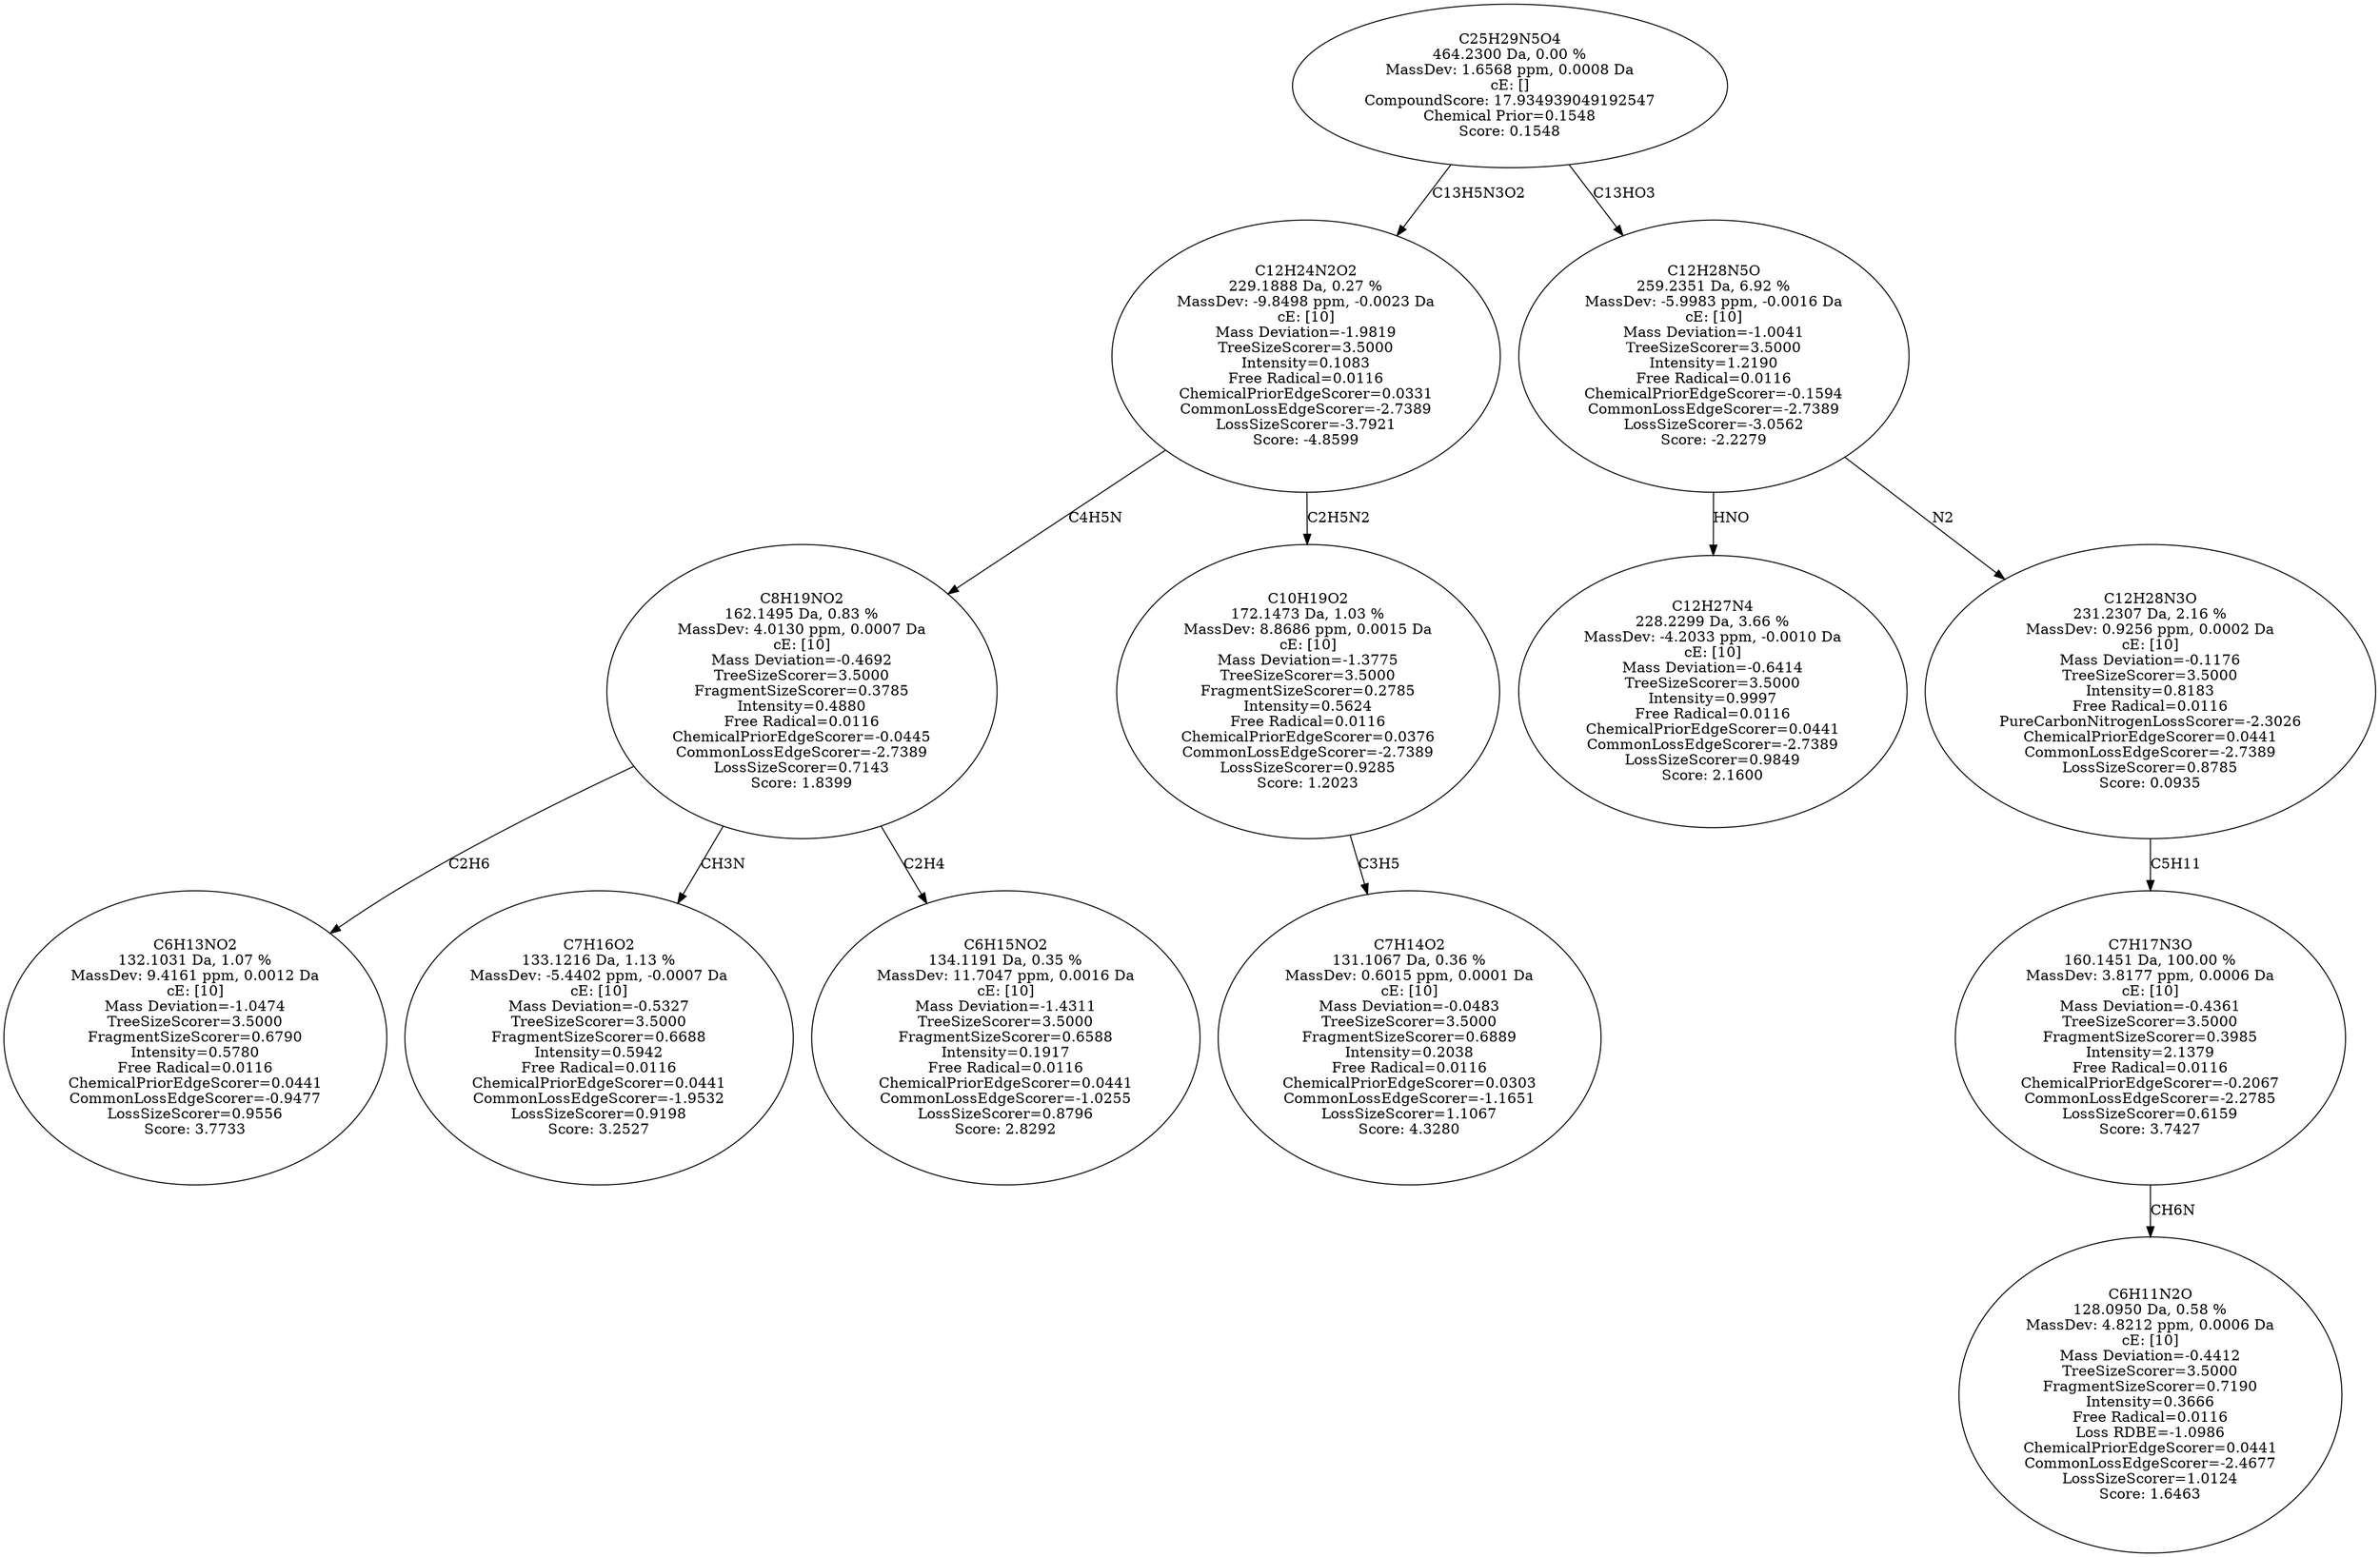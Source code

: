 strict digraph {
v1 [label="C6H13NO2\n132.1031 Da, 1.07 %\nMassDev: 9.4161 ppm, 0.0012 Da\ncE: [10]\nMass Deviation=-1.0474\nTreeSizeScorer=3.5000\nFragmentSizeScorer=0.6790\nIntensity=0.5780\nFree Radical=0.0116\nChemicalPriorEdgeScorer=0.0441\nCommonLossEdgeScorer=-0.9477\nLossSizeScorer=0.9556\nScore: 3.7733"];
v2 [label="C7H16O2\n133.1216 Da, 1.13 %\nMassDev: -5.4402 ppm, -0.0007 Da\ncE: [10]\nMass Deviation=-0.5327\nTreeSizeScorer=3.5000\nFragmentSizeScorer=0.6688\nIntensity=0.5942\nFree Radical=0.0116\nChemicalPriorEdgeScorer=0.0441\nCommonLossEdgeScorer=-1.9532\nLossSizeScorer=0.9198\nScore: 3.2527"];
v3 [label="C6H15NO2\n134.1191 Da, 0.35 %\nMassDev: 11.7047 ppm, 0.0016 Da\ncE: [10]\nMass Deviation=-1.4311\nTreeSizeScorer=3.5000\nFragmentSizeScorer=0.6588\nIntensity=0.1917\nFree Radical=0.0116\nChemicalPriorEdgeScorer=0.0441\nCommonLossEdgeScorer=-1.0255\nLossSizeScorer=0.8796\nScore: 2.8292"];
v4 [label="C8H19NO2\n162.1495 Da, 0.83 %\nMassDev: 4.0130 ppm, 0.0007 Da\ncE: [10]\nMass Deviation=-0.4692\nTreeSizeScorer=3.5000\nFragmentSizeScorer=0.3785\nIntensity=0.4880\nFree Radical=0.0116\nChemicalPriorEdgeScorer=-0.0445\nCommonLossEdgeScorer=-2.7389\nLossSizeScorer=0.7143\nScore: 1.8399"];
v5 [label="C7H14O2\n131.1067 Da, 0.36 %\nMassDev: 0.6015 ppm, 0.0001 Da\ncE: [10]\nMass Deviation=-0.0483\nTreeSizeScorer=3.5000\nFragmentSizeScorer=0.6889\nIntensity=0.2038\nFree Radical=0.0116\nChemicalPriorEdgeScorer=0.0303\nCommonLossEdgeScorer=-1.1651\nLossSizeScorer=1.1067\nScore: 4.3280"];
v6 [label="C10H19O2\n172.1473 Da, 1.03 %\nMassDev: 8.8686 ppm, 0.0015 Da\ncE: [10]\nMass Deviation=-1.3775\nTreeSizeScorer=3.5000\nFragmentSizeScorer=0.2785\nIntensity=0.5624\nFree Radical=0.0116\nChemicalPriorEdgeScorer=0.0376\nCommonLossEdgeScorer=-2.7389\nLossSizeScorer=0.9285\nScore: 1.2023"];
v7 [label="C12H24N2O2\n229.1888 Da, 0.27 %\nMassDev: -9.8498 ppm, -0.0023 Da\ncE: [10]\nMass Deviation=-1.9819\nTreeSizeScorer=3.5000\nIntensity=0.1083\nFree Radical=0.0116\nChemicalPriorEdgeScorer=0.0331\nCommonLossEdgeScorer=-2.7389\nLossSizeScorer=-3.7921\nScore: -4.8599"];
v8 [label="C12H27N4\n228.2299 Da, 3.66 %\nMassDev: -4.2033 ppm, -0.0010 Da\ncE: [10]\nMass Deviation=-0.6414\nTreeSizeScorer=3.5000\nIntensity=0.9997\nFree Radical=0.0116\nChemicalPriorEdgeScorer=0.0441\nCommonLossEdgeScorer=-2.7389\nLossSizeScorer=0.9849\nScore: 2.1600"];
v9 [label="C6H11N2O\n128.0950 Da, 0.58 %\nMassDev: 4.8212 ppm, 0.0006 Da\ncE: [10]\nMass Deviation=-0.4412\nTreeSizeScorer=3.5000\nFragmentSizeScorer=0.7190\nIntensity=0.3666\nFree Radical=0.0116\nLoss RDBE=-1.0986\nChemicalPriorEdgeScorer=0.0441\nCommonLossEdgeScorer=-2.4677\nLossSizeScorer=1.0124\nScore: 1.6463"];
v10 [label="C7H17N3O\n160.1451 Da, 100.00 %\nMassDev: 3.8177 ppm, 0.0006 Da\ncE: [10]\nMass Deviation=-0.4361\nTreeSizeScorer=3.5000\nFragmentSizeScorer=0.3985\nIntensity=2.1379\nFree Radical=0.0116\nChemicalPriorEdgeScorer=-0.2067\nCommonLossEdgeScorer=-2.2785\nLossSizeScorer=0.6159\nScore: 3.7427"];
v11 [label="C12H28N3O\n231.2307 Da, 2.16 %\nMassDev: 0.9256 ppm, 0.0002 Da\ncE: [10]\nMass Deviation=-0.1176\nTreeSizeScorer=3.5000\nIntensity=0.8183\nFree Radical=0.0116\nPureCarbonNitrogenLossScorer=-2.3026\nChemicalPriorEdgeScorer=0.0441\nCommonLossEdgeScorer=-2.7389\nLossSizeScorer=0.8785\nScore: 0.0935"];
v12 [label="C12H28N5O\n259.2351 Da, 6.92 %\nMassDev: -5.9983 ppm, -0.0016 Da\ncE: [10]\nMass Deviation=-1.0041\nTreeSizeScorer=3.5000\nIntensity=1.2190\nFree Radical=0.0116\nChemicalPriorEdgeScorer=-0.1594\nCommonLossEdgeScorer=-2.7389\nLossSizeScorer=-3.0562\nScore: -2.2279"];
v13 [label="C25H29N5O4\n464.2300 Da, 0.00 %\nMassDev: 1.6568 ppm, 0.0008 Da\ncE: []\nCompoundScore: 17.934939049192547\nChemical Prior=0.1548\nScore: 0.1548"];
v4 -> v1 [label="C2H6"];
v4 -> v2 [label="CH3N"];
v4 -> v3 [label="C2H4"];
v7 -> v4 [label="C4H5N"];
v6 -> v5 [label="C3H5"];
v7 -> v6 [label="C2H5N2"];
v13 -> v7 [label="C13H5N3O2"];
v12 -> v8 [label="HNO"];
v10 -> v9 [label="CH6N"];
v11 -> v10 [label="C5H11"];
v12 -> v11 [label="N2"];
v13 -> v12 [label="C13HO3"];
}